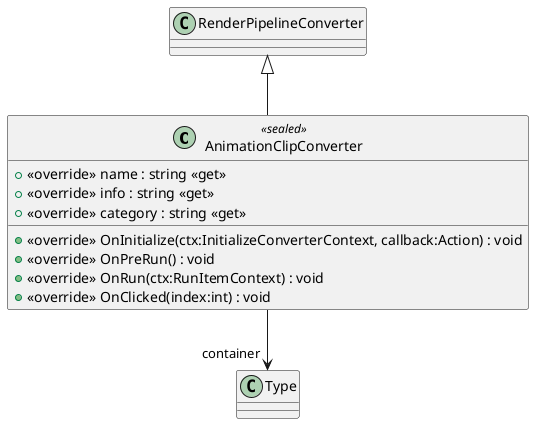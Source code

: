 @startuml
class AnimationClipConverter <<sealed>> {
    + <<override>> name : string <<get>>
    + <<override>> info : string <<get>>
    + <<override>> category : string <<get>>
    + <<override>> OnInitialize(ctx:InitializeConverterContext, callback:Action) : void
    + <<override>> OnPreRun() : void
    + <<override>> OnRun(ctx:RunItemContext) : void
    + <<override>> OnClicked(index:int) : void
}
RenderPipelineConverter <|-- AnimationClipConverter
AnimationClipConverter --> "container" Type
@enduml
